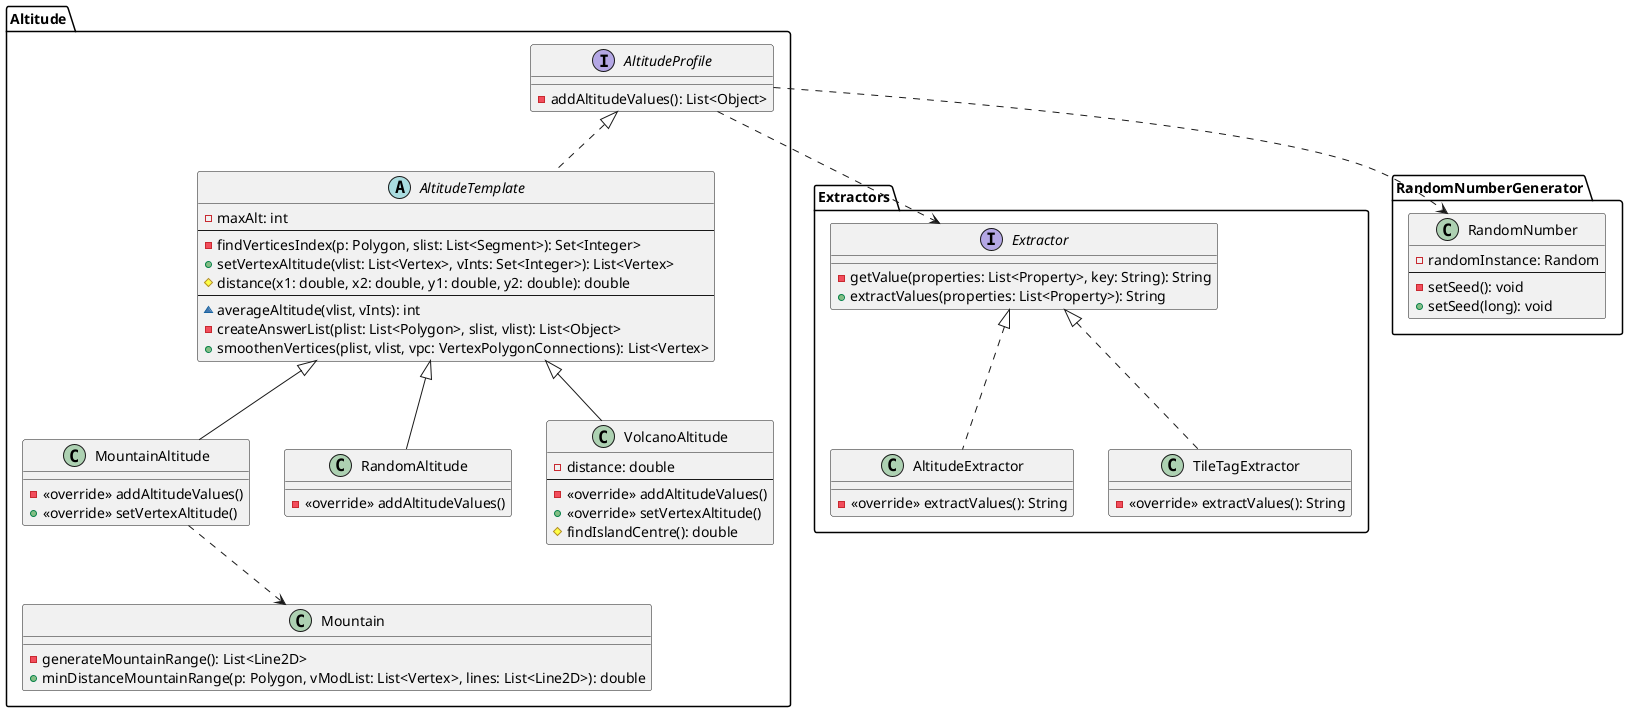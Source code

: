 @startuml

package Altitude {
    interface AltitudeProfile {
            -addAltitudeValues(): List<Object>
        }
        abstract class AltitudeTemplate {
            -maxAlt: int
            ---
            -findVerticesIndex(p: Polygon, slist: List<Segment>): Set<Integer>
            +setVertexAltitude(vlist: List<Vertex>, vInts: Set<Integer>): List<Vertex>
            #distance(x1: double, x2: double, y1: double, y2: double): double
            ---
            ~averageAltitude(vlist, vInts): int
            -createAnswerList(plist: List<Polygon>, slist, vlist): List<Object>
            +smoothenVertices(plist, vlist, vpc: VertexPolygonConnections): List<Vertex>
        }
        class Mountain {
            -generateMountainRange(): List<Line2D>
            +minDistanceMountainRange(p: Polygon, vModList: List<Vertex>, lines: List<Line2D>): double
        }
        class MountainAltitude {
            -<<override>> addAltitudeValues()
            +<<override>> setVertexAltitude()
        }
        class RandomAltitude {
            -<<override>> addAltitudeValues()
        }
        class VolcanoAltitude {
            -distance: double
            ---
            -<<override>> addAltitudeValues()
            +<<override>> setVertexAltitude()
            #findIslandCentre(): double
        }
        AltitudeProfile <|.. AltitudeTemplate
        AltitudeTemplate <|-- MountainAltitude
        AltitudeTemplate <|-- RandomAltitude
        AltitudeTemplate <|-- VolcanoAltitude
        MountainAltitude ..> Mountain
}

package Extractors {
    interface Extractor {
        -getValue(properties: List<Property>, key: String): String
        +extractValues(properties: List<Property>): String

    }
    class AltitudeExtractor {
        -<<override>> extractValues(): String
    }
    class TileTagExtractor {
        -<<override>> extractValues(): String
    }
    Extractor <|.. AltitudeExtractor
    Extractor <|.. TileTagExtractor
}

package RandomNumberGenerator {
    class RandomNumber {
        -randomInstance: Random
        ---
        -setSeed(): void
        +setSeed(long): void
    }
}

AltitudeProfile ..> Extractor
AltitudeProfile ..> RandomNumber

@enduml
